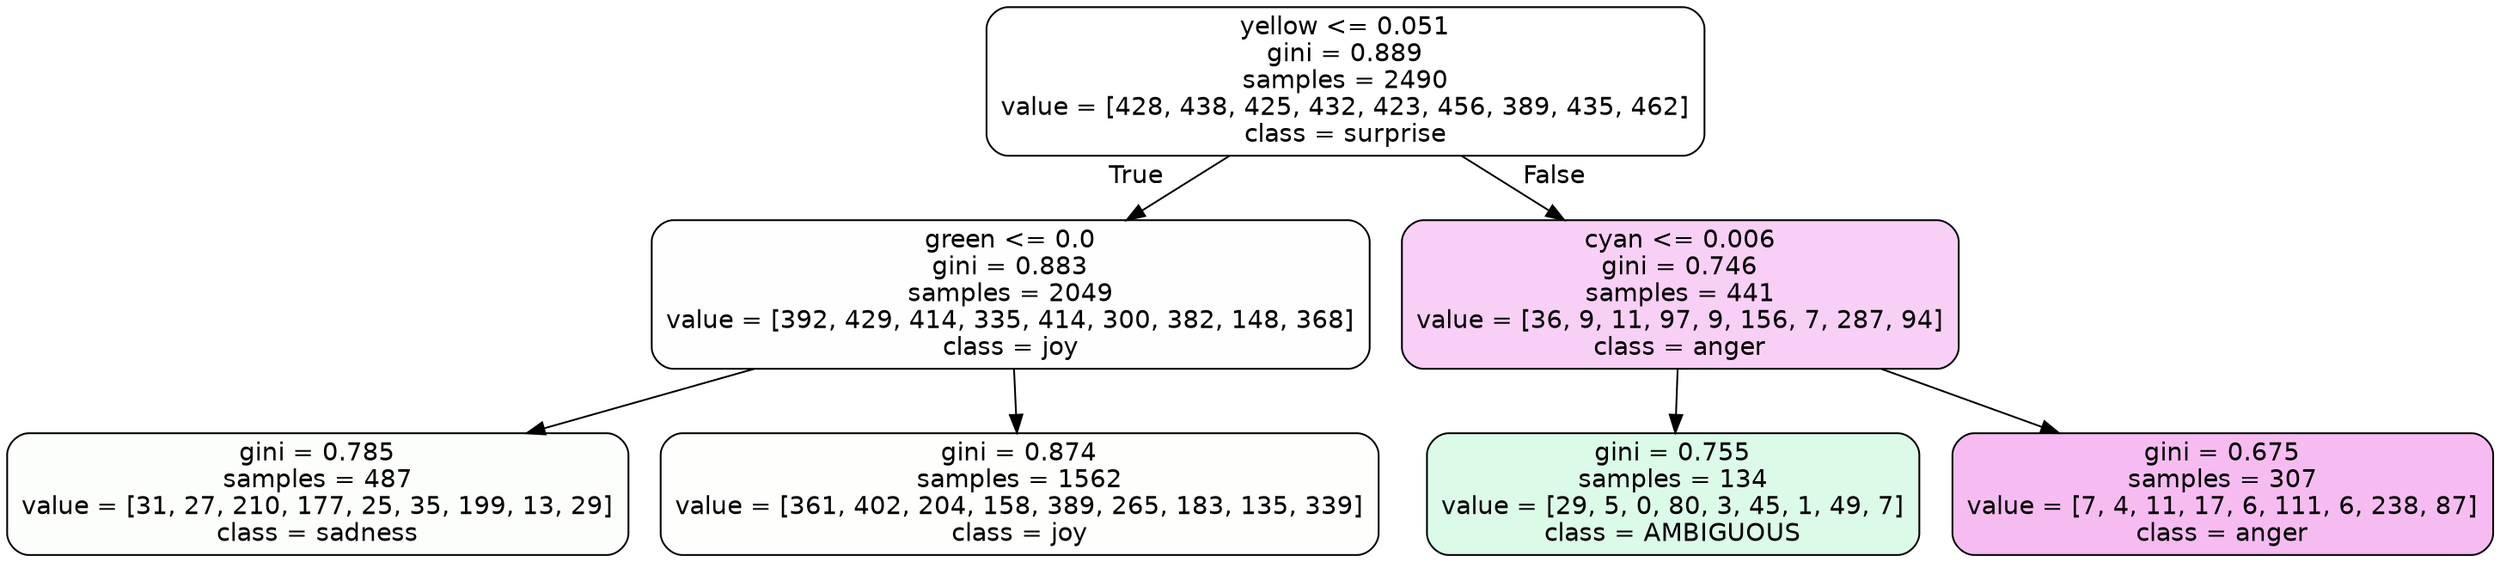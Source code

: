 digraph Tree {
node [shape=box, style="filled, rounded", color="black", fontname=helvetica] ;
edge [fontname=helvetica] ;
0 [label="yellow <= 0.051\ngini = 0.889\nsamples = 2490\nvalue = [428, 438, 425, 432, 423, 456, 389, 435, 462]\nclass = surprise", fillcolor="#e5396400"] ;
1 [label="green <= 0.0\ngini = 0.883\nsamples = 2049\nvalue = [392, 429, 414, 335, 414, 300, 382, 148, 368]\nclass = joy", fillcolor="#d7e53901"] ;
0 -> 1 [labeldistance=2.5, labelangle=45, headlabel="True"] ;
2 [label="gini = 0.785\nsamples = 487\nvalue = [31, 27, 210, 177, 25, 35, 199, 13, 29]\nclass = sadness", fillcolor="#64e53905"] ;
1 -> 2 ;
3 [label="gini = 0.874\nsamples = 1562\nvalue = [361, 402, 204, 158, 389, 265, 183, 135, 339]\nclass = joy", fillcolor="#d7e53902"] ;
1 -> 3 ;
4 [label="cyan <= 0.006\ngini = 0.746\nsamples = 441\nvalue = [36, 9, 11, 97, 9, 156, 7, 287, 94]\nclass = anger", fillcolor="#e539d73d"] ;
0 -> 4 [labeldistance=2.5, labelangle=-45, headlabel="False"] ;
5 [label="gini = 0.755\nsamples = 134\nvalue = [29, 5, 0, 80, 3, 45, 1, 49, 7]\nclass = AMBIGUOUS", fillcolor="#39e5812e"] ;
4 -> 5 ;
6 [label="gini = 0.675\nsamples = 307\nvalue = [7, 4, 11, 17, 6, 111, 6, 238, 87]\nclass = anger", fillcolor="#e539d756"] ;
4 -> 6 ;
}